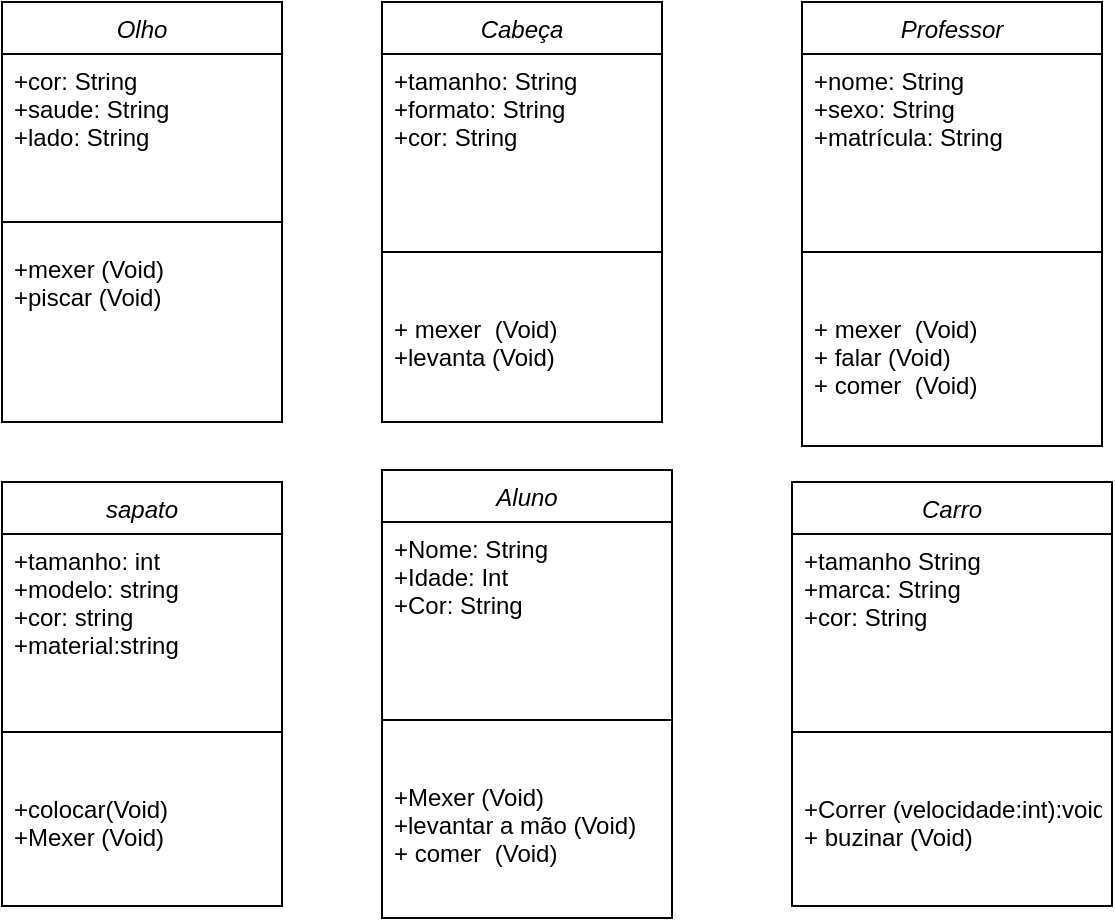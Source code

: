 <mxfile compressed="true" version="13.6.6" type="device"><diagram id="-PIWZsBQKDHooFVv4vW3" name="Page-1"><mxGraphModel dx="868" dy="450" grid="1" gridSize="10" guides="1" tooltips="1" connect="1" arrows="1" fold="1" page="1" pageScale="1" pageWidth="827" pageHeight="1169" math="0" shadow="0"><root><mxCell id="0"/><mxCell id="1" parent="0"/><mxCell id="Xs4f281rFrDroNSklJRt-1" value="Olho" style="swimlane;fontStyle=2;align=center;verticalAlign=top;childLayout=stackLayout;horizontal=1;startSize=26;horizontalStack=0;resizeParent=1;resizeLast=0;collapsible=1;marginBottom=0;rounded=0;shadow=0;strokeWidth=1;" parent="1" vertex="1"><mxGeometry x="30" y="100" width="140" height="210" as="geometry"><mxRectangle x="220" y="120" width="160" height="26" as="alternateBounds"/></mxGeometry></mxCell><mxCell id="Xs4f281rFrDroNSklJRt-2" value="+cor: String&#10;+saude: String&#10;+lado: String&#10;" style="text;align=left;verticalAlign=top;spacingLeft=4;spacingRight=4;overflow=hidden;rotatable=0;points=[[0,0.5],[1,0.5]];portConstraint=eastwest;rounded=0;shadow=0;html=0;" parent="Xs4f281rFrDroNSklJRt-1" vertex="1"><mxGeometry y="26" width="140" height="74" as="geometry"/></mxCell><mxCell id="Xs4f281rFrDroNSklJRt-3" value="" style="line;html=1;strokeWidth=1;align=left;verticalAlign=middle;spacingTop=-1;spacingLeft=3;spacingRight=3;rotatable=0;labelPosition=right;points=[];portConstraint=eastwest;" parent="Xs4f281rFrDroNSklJRt-1" vertex="1"><mxGeometry y="100" width="140" height="20" as="geometry"/></mxCell><mxCell id="Xs4f281rFrDroNSklJRt-4" value="+mexer (Void)&#10;+piscar (Void)&#10; &#10;" style="text;align=left;verticalAlign=top;spacingLeft=4;spacingRight=4;overflow=hidden;rotatable=0;points=[[0,0.5],[1,0.5]];portConstraint=eastwest;" parent="Xs4f281rFrDroNSklJRt-1" vertex="1"><mxGeometry y="120" width="140" height="82" as="geometry"/></mxCell><mxCell id="Xs4f281rFrDroNSklJRt-5" value="Cabeça" style="swimlane;fontStyle=2;align=center;verticalAlign=top;childLayout=stackLayout;horizontal=1;startSize=26;horizontalStack=0;resizeParent=1;resizeLast=0;collapsible=1;marginBottom=0;rounded=0;shadow=0;strokeWidth=1;" parent="1" vertex="1"><mxGeometry x="220" y="100" width="140" height="210" as="geometry"><mxRectangle x="220" y="120" width="160" height="26" as="alternateBounds"/></mxGeometry></mxCell><mxCell id="Xs4f281rFrDroNSklJRt-6" value="+tamanho: String&#10;+formato: String&#10;+cor: String&#10;" style="text;align=left;verticalAlign=top;spacingLeft=4;spacingRight=4;overflow=hidden;rotatable=0;points=[[0,0.5],[1,0.5]];portConstraint=eastwest;rounded=0;shadow=0;html=0;" parent="Xs4f281rFrDroNSklJRt-5" vertex="1"><mxGeometry y="26" width="140" height="74" as="geometry"/></mxCell><mxCell id="Xs4f281rFrDroNSklJRt-7" value="" style="line;html=1;strokeWidth=1;align=left;verticalAlign=middle;spacingTop=-1;spacingLeft=3;spacingRight=3;rotatable=0;labelPosition=right;points=[];portConstraint=eastwest;" parent="Xs4f281rFrDroNSklJRt-5" vertex="1"><mxGeometry y="100" width="140" height="50" as="geometry"/></mxCell><mxCell id="Xs4f281rFrDroNSklJRt-8" value="+ mexer  (Void)&#10;+levanta (Void) &#10;" style="text;align=left;verticalAlign=top;spacingLeft=4;spacingRight=4;overflow=hidden;rotatable=0;points=[[0,0.5],[1,0.5]];portConstraint=eastwest;" parent="Xs4f281rFrDroNSklJRt-5" vertex="1"><mxGeometry y="150" width="140" height="60" as="geometry"/></mxCell><mxCell id="Xs4f281rFrDroNSklJRt-9" value="Professor" style="swimlane;fontStyle=2;align=center;verticalAlign=top;childLayout=stackLayout;horizontal=1;startSize=26;horizontalStack=0;resizeParent=1;resizeLast=0;collapsible=1;marginBottom=0;rounded=0;shadow=0;strokeWidth=1;" parent="1" vertex="1"><mxGeometry x="430" y="100" width="150" height="222" as="geometry"><mxRectangle x="220" y="120" width="160" height="26" as="alternateBounds"/></mxGeometry></mxCell><mxCell id="Xs4f281rFrDroNSklJRt-10" value="+nome: String&#10;+sexo: String&#10;+matrícula: String&#10;" style="text;align=left;verticalAlign=top;spacingLeft=4;spacingRight=4;overflow=hidden;rotatable=0;points=[[0,0.5],[1,0.5]];portConstraint=eastwest;rounded=0;shadow=0;html=0;" parent="Xs4f281rFrDroNSklJRt-9" vertex="1"><mxGeometry y="26" width="150" height="74" as="geometry"/></mxCell><mxCell id="Xs4f281rFrDroNSklJRt-11" value="" style="line;html=1;strokeWidth=1;align=left;verticalAlign=middle;spacingTop=-1;spacingLeft=3;spacingRight=3;rotatable=0;labelPosition=right;points=[];portConstraint=eastwest;" parent="Xs4f281rFrDroNSklJRt-9" vertex="1"><mxGeometry y="100" width="150" height="50" as="geometry"/></mxCell><mxCell id="Xs4f281rFrDroNSklJRt-12" value="+ mexer  (Void)&#10;+ falar (Void)&#10;+ comer  (Void)&#10;" style="text;align=left;verticalAlign=top;spacingLeft=4;spacingRight=4;overflow=hidden;rotatable=0;points=[[0,0.5],[1,0.5]];portConstraint=eastwest;" parent="Xs4f281rFrDroNSklJRt-9" vertex="1"><mxGeometry y="150" width="150" height="62" as="geometry"/></mxCell><mxCell id="Xs4f281rFrDroNSklJRt-21" value="Carro" style="swimlane;fontStyle=2;align=center;verticalAlign=top;childLayout=stackLayout;horizontal=1;startSize=26;horizontalStack=0;resizeParent=1;resizeLast=0;collapsible=1;marginBottom=0;rounded=0;shadow=0;strokeWidth=1;" parent="1" vertex="1"><mxGeometry x="425" y="340" width="160" height="212" as="geometry"><mxRectangle x="220" y="120" width="160" height="26" as="alternateBounds"/></mxGeometry></mxCell><mxCell id="Xs4f281rFrDroNSklJRt-22" value="+tamanho String&#10;+marca: String&#10;+cor: String&#10;" style="text;align=left;verticalAlign=top;spacingLeft=4;spacingRight=4;overflow=hidden;rotatable=0;points=[[0,0.5],[1,0.5]];portConstraint=eastwest;rounded=0;shadow=0;html=0;" parent="Xs4f281rFrDroNSklJRt-21" vertex="1"><mxGeometry y="26" width="160" height="74" as="geometry"/></mxCell><mxCell id="Xs4f281rFrDroNSklJRt-23" value="" style="line;html=1;strokeWidth=1;align=left;verticalAlign=middle;spacingTop=-1;spacingLeft=3;spacingRight=3;rotatable=0;labelPosition=right;points=[];portConstraint=eastwest;" parent="Xs4f281rFrDroNSklJRt-21" vertex="1"><mxGeometry y="100" width="160" height="50" as="geometry"/></mxCell><mxCell id="Xs4f281rFrDroNSklJRt-24" value="+Correr (velocidade:int):void&#10;+ buzinar (Void)&#10;" style="text;align=left;verticalAlign=top;spacingLeft=4;spacingRight=4;overflow=hidden;rotatable=0;points=[[0,0.5],[1,0.5]];portConstraint=eastwest;" parent="Xs4f281rFrDroNSklJRt-21" vertex="1"><mxGeometry y="150" width="160" height="62" as="geometry"/></mxCell><mxCell id="Xs4f281rFrDroNSklJRt-17" value="Aluno" style="swimlane;fontStyle=2;align=center;verticalAlign=top;childLayout=stackLayout;horizontal=1;startSize=26;horizontalStack=0;resizeParent=1;resizeLast=0;collapsible=1;marginBottom=0;rounded=0;shadow=0;strokeWidth=1;" parent="1" vertex="1"><mxGeometry x="220" y="334" width="145" height="224" as="geometry"><mxRectangle x="220" y="120" width="160" height="26" as="alternateBounds"/></mxGeometry></mxCell><mxCell id="Xs4f281rFrDroNSklJRt-18" value="+Nome: String&#10;+Idade: Int&#10;+Cor: String&#10;" style="text;align=left;verticalAlign=top;spacingLeft=4;spacingRight=4;overflow=hidden;rotatable=0;points=[[0,0.5],[1,0.5]];portConstraint=eastwest;rounded=0;shadow=0;html=0;" parent="Xs4f281rFrDroNSklJRt-17" vertex="1"><mxGeometry y="26" width="145" height="74" as="geometry"/></mxCell><mxCell id="Xs4f281rFrDroNSklJRt-19" value="" style="line;html=1;strokeWidth=1;align=left;verticalAlign=middle;spacingTop=-1;spacingLeft=3;spacingRight=3;rotatable=0;labelPosition=right;points=[];portConstraint=eastwest;" parent="Xs4f281rFrDroNSklJRt-17" vertex="1"><mxGeometry y="100" width="145" height="50" as="geometry"/></mxCell><mxCell id="Xs4f281rFrDroNSklJRt-20" value="+Mexer (Void)&#10;+levantar a mão (Void)&#10;+ comer  (Void)&#10; &#10;" style="text;align=left;verticalAlign=top;spacingLeft=4;spacingRight=4;overflow=hidden;rotatable=0;points=[[0,0.5],[1,0.5]];portConstraint=eastwest;" parent="Xs4f281rFrDroNSklJRt-17" vertex="1"><mxGeometry y="150" width="145" height="62" as="geometry"/></mxCell><mxCell id="Xs4f281rFrDroNSklJRt-13" value="sapato" style="swimlane;fontStyle=2;align=center;verticalAlign=top;childLayout=stackLayout;horizontal=1;startSize=26;horizontalStack=0;resizeParent=1;resizeLast=0;collapsible=1;marginBottom=0;rounded=0;shadow=0;strokeWidth=1;" parent="1" vertex="1"><mxGeometry x="30" y="340" width="140" height="212" as="geometry"><mxRectangle x="220" y="120" width="160" height="26" as="alternateBounds"/></mxGeometry></mxCell><mxCell id="Xs4f281rFrDroNSklJRt-14" value="+tamanho: int&#10;+modelo: string&#10;+cor: string&#10;+material:string" style="text;align=left;verticalAlign=top;spacingLeft=4;spacingRight=4;overflow=hidden;rotatable=0;points=[[0,0.5],[1,0.5]];portConstraint=eastwest;rounded=0;shadow=0;html=0;" parent="Xs4f281rFrDroNSklJRt-13" vertex="1"><mxGeometry y="26" width="140" height="74" as="geometry"/></mxCell><mxCell id="Xs4f281rFrDroNSklJRt-15" value="" style="line;html=1;strokeWidth=1;align=left;verticalAlign=middle;spacingTop=-1;spacingLeft=3;spacingRight=3;rotatable=0;labelPosition=right;points=[];portConstraint=eastwest;" parent="Xs4f281rFrDroNSklJRt-13" vertex="1"><mxGeometry y="100" width="140" height="50" as="geometry"/></mxCell><mxCell id="Xs4f281rFrDroNSklJRt-16" value="+colocar(Void) &#10;+Mexer (Void)&#10;" style="text;align=left;verticalAlign=top;spacingLeft=4;spacingRight=4;overflow=hidden;rotatable=0;points=[[0,0.5],[1,0.5]];portConstraint=eastwest;" parent="Xs4f281rFrDroNSklJRt-13" vertex="1"><mxGeometry y="150" width="140" height="62" as="geometry"/></mxCell></root></mxGraphModel></diagram></mxfile>